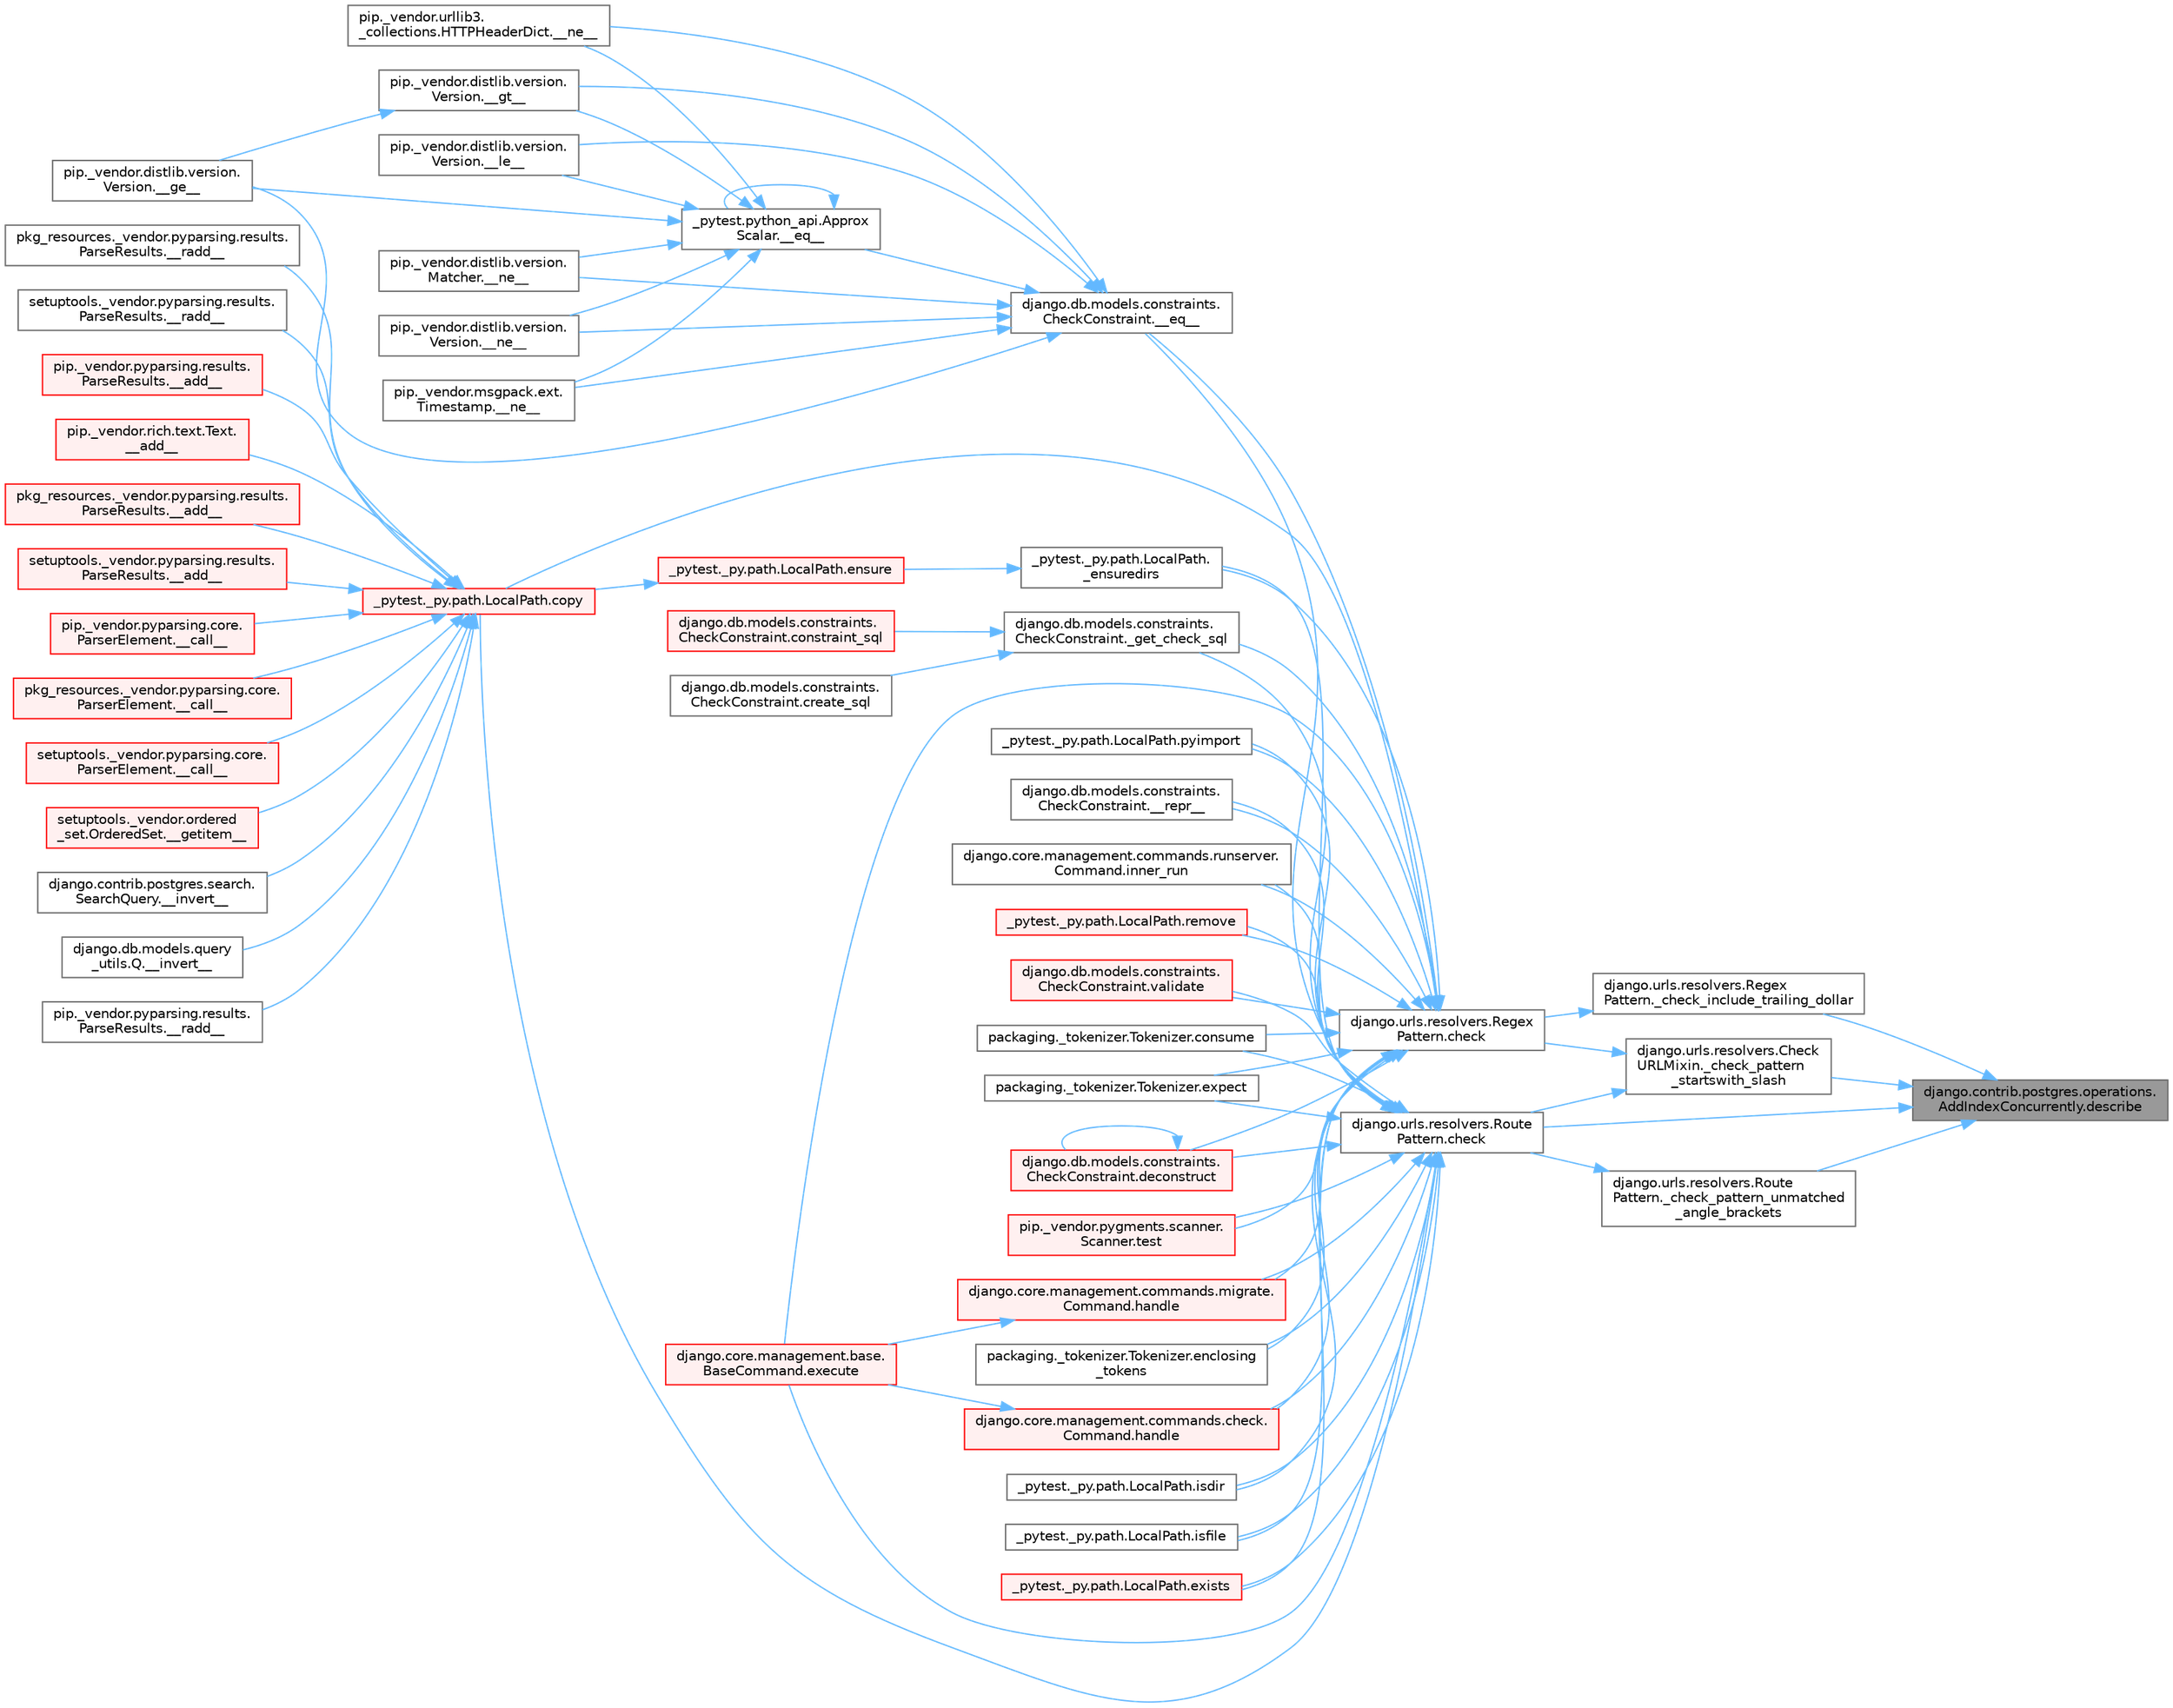 digraph "django.contrib.postgres.operations.AddIndexConcurrently.describe"
{
 // LATEX_PDF_SIZE
  bgcolor="transparent";
  edge [fontname=Helvetica,fontsize=10,labelfontname=Helvetica,labelfontsize=10];
  node [fontname=Helvetica,fontsize=10,shape=box,height=0.2,width=0.4];
  rankdir="RL";
  Node1 [id="Node000001",label="django.contrib.postgres.operations.\lAddIndexConcurrently.describe",height=0.2,width=0.4,color="gray40", fillcolor="grey60", style="filled", fontcolor="black",tooltip=" "];
  Node1 -> Node2 [id="edge1_Node000001_Node000002",dir="back",color="steelblue1",style="solid",tooltip=" "];
  Node2 [id="Node000002",label="django.urls.resolvers.Regex\lPattern._check_include_trailing_dollar",height=0.2,width=0.4,color="grey40", fillcolor="white", style="filled",URL="$classdjango_1_1urls_1_1resolvers_1_1_regex_pattern.html#afc8e391fb4ddd3b6f3277763af662ba6",tooltip=" "];
  Node2 -> Node3 [id="edge2_Node000002_Node000003",dir="back",color="steelblue1",style="solid",tooltip=" "];
  Node3 [id="Node000003",label="django.urls.resolvers.Regex\lPattern.check",height=0.2,width=0.4,color="grey40", fillcolor="white", style="filled",URL="$classdjango_1_1urls_1_1resolvers_1_1_regex_pattern.html#a4fb074a83e87154e285b43ad16965c9d",tooltip=" "];
  Node3 -> Node4 [id="edge3_Node000003_Node000004",dir="back",color="steelblue1",style="solid",tooltip=" "];
  Node4 [id="Node000004",label="django.db.models.constraints.\lCheckConstraint.__eq__",height=0.2,width=0.4,color="grey40", fillcolor="white", style="filled",URL="$classdjango_1_1db_1_1models_1_1constraints_1_1_check_constraint.html#a55875a553e53009967129f8b8a269475",tooltip=" "];
  Node4 -> Node5 [id="edge4_Node000004_Node000005",dir="back",color="steelblue1",style="solid",tooltip=" "];
  Node5 [id="Node000005",label="_pytest.python_api.Approx\lScalar.__eq__",height=0.2,width=0.4,color="grey40", fillcolor="white", style="filled",URL="$class__pytest_1_1python__api_1_1_approx_scalar.html#af4601ee4ca7409927f88c83ebfc3d923",tooltip=" "];
  Node5 -> Node5 [id="edge5_Node000005_Node000005",dir="back",color="steelblue1",style="solid",tooltip=" "];
  Node5 -> Node6 [id="edge6_Node000005_Node000006",dir="back",color="steelblue1",style="solid",tooltip=" "];
  Node6 [id="Node000006",label="pip._vendor.distlib.version.\lVersion.__ge__",height=0.2,width=0.4,color="grey40", fillcolor="white", style="filled",URL="$classpip_1_1__vendor_1_1distlib_1_1version_1_1_version.html#aa6b7b889cebc687ddb5ed9040d01b1ec",tooltip=" "];
  Node5 -> Node7 [id="edge7_Node000005_Node000007",dir="back",color="steelblue1",style="solid",tooltip=" "];
  Node7 [id="Node000007",label="pip._vendor.distlib.version.\lVersion.__gt__",height=0.2,width=0.4,color="grey40", fillcolor="white", style="filled",URL="$classpip_1_1__vendor_1_1distlib_1_1version_1_1_version.html#a51cf0c8da1bb6829173ff6861b10cb5f",tooltip=" "];
  Node7 -> Node6 [id="edge8_Node000007_Node000006",dir="back",color="steelblue1",style="solid",tooltip=" "];
  Node5 -> Node8 [id="edge9_Node000005_Node000008",dir="back",color="steelblue1",style="solid",tooltip=" "];
  Node8 [id="Node000008",label="pip._vendor.distlib.version.\lVersion.__le__",height=0.2,width=0.4,color="grey40", fillcolor="white", style="filled",URL="$classpip_1_1__vendor_1_1distlib_1_1version_1_1_version.html#ae5e2c5d9b76377e286fcf92a382cbb8b",tooltip=" "];
  Node5 -> Node9 [id="edge10_Node000005_Node000009",dir="back",color="steelblue1",style="solid",tooltip=" "];
  Node9 [id="Node000009",label="pip._vendor.distlib.version.\lMatcher.__ne__",height=0.2,width=0.4,color="grey40", fillcolor="white", style="filled",URL="$classpip_1_1__vendor_1_1distlib_1_1version_1_1_matcher.html#a24f8f8a4686bff3018fee5d22f4e02f1",tooltip=" "];
  Node5 -> Node10 [id="edge11_Node000005_Node000010",dir="back",color="steelblue1",style="solid",tooltip=" "];
  Node10 [id="Node000010",label="pip._vendor.distlib.version.\lVersion.__ne__",height=0.2,width=0.4,color="grey40", fillcolor="white", style="filled",URL="$classpip_1_1__vendor_1_1distlib_1_1version_1_1_version.html#aea3cdf6db007318ab1a2e8d144e2a4a1",tooltip=" "];
  Node5 -> Node11 [id="edge12_Node000005_Node000011",dir="back",color="steelblue1",style="solid",tooltip=" "];
  Node11 [id="Node000011",label="pip._vendor.msgpack.ext.\lTimestamp.__ne__",height=0.2,width=0.4,color="grey40", fillcolor="white", style="filled",URL="$classpip_1_1__vendor_1_1msgpack_1_1ext_1_1_timestamp.html#ac38b8cada8075f7a1133b06bc99b2317",tooltip=" "];
  Node5 -> Node12 [id="edge13_Node000005_Node000012",dir="back",color="steelblue1",style="solid",tooltip=" "];
  Node12 [id="Node000012",label="pip._vendor.urllib3.\l_collections.HTTPHeaderDict.__ne__",height=0.2,width=0.4,color="grey40", fillcolor="white", style="filled",URL="$classpip_1_1__vendor_1_1urllib3_1_1__collections_1_1_h_t_t_p_header_dict.html#aa7766a9499d33160a1258e140e35a806",tooltip=" "];
  Node4 -> Node6 [id="edge14_Node000004_Node000006",dir="back",color="steelblue1",style="solid",tooltip=" "];
  Node4 -> Node7 [id="edge15_Node000004_Node000007",dir="back",color="steelblue1",style="solid",tooltip=" "];
  Node4 -> Node8 [id="edge16_Node000004_Node000008",dir="back",color="steelblue1",style="solid",tooltip=" "];
  Node4 -> Node9 [id="edge17_Node000004_Node000009",dir="back",color="steelblue1",style="solid",tooltip=" "];
  Node4 -> Node10 [id="edge18_Node000004_Node000010",dir="back",color="steelblue1",style="solid",tooltip=" "];
  Node4 -> Node11 [id="edge19_Node000004_Node000011",dir="back",color="steelblue1",style="solid",tooltip=" "];
  Node4 -> Node12 [id="edge20_Node000004_Node000012",dir="back",color="steelblue1",style="solid",tooltip=" "];
  Node3 -> Node13 [id="edge21_Node000003_Node000013",dir="back",color="steelblue1",style="solid",tooltip=" "];
  Node13 [id="Node000013",label="django.db.models.constraints.\lCheckConstraint.__repr__",height=0.2,width=0.4,color="grey40", fillcolor="white", style="filled",URL="$classdjango_1_1db_1_1models_1_1constraints_1_1_check_constraint.html#a5ee1e990e7235f77706fa7da45651b5f",tooltip=" "];
  Node3 -> Node14 [id="edge22_Node000003_Node000014",dir="back",color="steelblue1",style="solid",tooltip=" "];
  Node14 [id="Node000014",label="_pytest._py.path.LocalPath.\l_ensuredirs",height=0.2,width=0.4,color="grey40", fillcolor="white", style="filled",URL="$class__pytest_1_1__py_1_1path_1_1_local_path.html#a0fa56f7616aa9008fbda709b5bd46302",tooltip=" "];
  Node14 -> Node15 [id="edge23_Node000014_Node000015",dir="back",color="steelblue1",style="solid",tooltip=" "];
  Node15 [id="Node000015",label="_pytest._py.path.LocalPath.ensure",height=0.2,width=0.4,color="red", fillcolor="#FFF0F0", style="filled",URL="$class__pytest_1_1__py_1_1path_1_1_local_path.html#a7495d45777169316de67c7e19218622d",tooltip=" "];
  Node15 -> Node16 [id="edge24_Node000015_Node000016",dir="back",color="steelblue1",style="solid",tooltip=" "];
  Node16 [id="Node000016",label="_pytest._py.path.LocalPath.copy",height=0.2,width=0.4,color="red", fillcolor="#FFF0F0", style="filled",URL="$class__pytest_1_1__py_1_1path_1_1_local_path.html#a9eeecae0b90a7147e6bf23d6ea8fc6c0",tooltip=" "];
  Node16 -> Node17 [id="edge25_Node000016_Node000017",dir="back",color="steelblue1",style="solid",tooltip=" "];
  Node17 [id="Node000017",label="pip._vendor.pyparsing.results.\lParseResults.__add__",height=0.2,width=0.4,color="red", fillcolor="#FFF0F0", style="filled",URL="$classpip_1_1__vendor_1_1pyparsing_1_1results_1_1_parse_results.html#a3d042ec44a5277aec415d0527b3aa0f2",tooltip=" "];
  Node16 -> Node19 [id="edge26_Node000016_Node000019",dir="back",color="steelblue1",style="solid",tooltip=" "];
  Node19 [id="Node000019",label="pip._vendor.rich.text.Text.\l__add__",height=0.2,width=0.4,color="red", fillcolor="#FFF0F0", style="filled",URL="$classpip_1_1__vendor_1_1rich_1_1text_1_1_text.html#a53ddbcca645bcd523cc7875ede6a2691",tooltip=" "];
  Node16 -> Node20 [id="edge27_Node000016_Node000020",dir="back",color="steelblue1",style="solid",tooltip=" "];
  Node20 [id="Node000020",label="pkg_resources._vendor.pyparsing.results.\lParseResults.__add__",height=0.2,width=0.4,color="red", fillcolor="#FFF0F0", style="filled",URL="$classpkg__resources_1_1__vendor_1_1pyparsing_1_1results_1_1_parse_results.html#aac08c0df1060499bad944971ca3442b9",tooltip=" "];
  Node16 -> Node21 [id="edge28_Node000016_Node000021",dir="back",color="steelblue1",style="solid",tooltip=" "];
  Node21 [id="Node000021",label="setuptools._vendor.pyparsing.results.\lParseResults.__add__",height=0.2,width=0.4,color="red", fillcolor="#FFF0F0", style="filled",URL="$classsetuptools_1_1__vendor_1_1pyparsing_1_1results_1_1_parse_results.html#afddc4e6ba70870fb80a50fb1f12f43e3",tooltip=" "];
  Node16 -> Node22 [id="edge29_Node000016_Node000022",dir="back",color="steelblue1",style="solid",tooltip=" "];
  Node22 [id="Node000022",label="pip._vendor.pyparsing.core.\lParserElement.__call__",height=0.2,width=0.4,color="red", fillcolor="#FFF0F0", style="filled",URL="$classpip_1_1__vendor_1_1pyparsing_1_1core_1_1_parser_element.html#a2f5f22bc974026e007e59ad948002d7d",tooltip=" "];
  Node16 -> Node25 [id="edge30_Node000016_Node000025",dir="back",color="steelblue1",style="solid",tooltip=" "];
  Node25 [id="Node000025",label="pkg_resources._vendor.pyparsing.core.\lParserElement.__call__",height=0.2,width=0.4,color="red", fillcolor="#FFF0F0", style="filled",URL="$classpkg__resources_1_1__vendor_1_1pyparsing_1_1core_1_1_parser_element.html#afcbb17119d97bfa6d626db404fc46c5d",tooltip=" "];
  Node16 -> Node26 [id="edge31_Node000016_Node000026",dir="back",color="steelblue1",style="solid",tooltip=" "];
  Node26 [id="Node000026",label="setuptools._vendor.pyparsing.core.\lParserElement.__call__",height=0.2,width=0.4,color="red", fillcolor="#FFF0F0", style="filled",URL="$classsetuptools_1_1__vendor_1_1pyparsing_1_1core_1_1_parser_element.html#a28d20326a3f54e2777adc97073328291",tooltip=" "];
  Node16 -> Node27 [id="edge32_Node000016_Node000027",dir="back",color="steelblue1",style="solid",tooltip=" "];
  Node27 [id="Node000027",label="setuptools._vendor.ordered\l_set.OrderedSet.__getitem__",height=0.2,width=0.4,color="red", fillcolor="#FFF0F0", style="filled",URL="$classsetuptools_1_1__vendor_1_1ordered__set_1_1_ordered_set.html#aaa8657c0e85788ac2555cc46176b060c",tooltip=" "];
  Node16 -> Node145 [id="edge33_Node000016_Node000145",dir="back",color="steelblue1",style="solid",tooltip=" "];
  Node145 [id="Node000145",label="django.contrib.postgres.search.\lSearchQuery.__invert__",height=0.2,width=0.4,color="grey40", fillcolor="white", style="filled",URL="$classdjango_1_1contrib_1_1postgres_1_1search_1_1_search_query.html#ac6a7b74e22559ee2d0e348855bb3d42f",tooltip=" "];
  Node16 -> Node146 [id="edge34_Node000016_Node000146",dir="back",color="steelblue1",style="solid",tooltip=" "];
  Node146 [id="Node000146",label="django.db.models.query\l_utils.Q.__invert__",height=0.2,width=0.4,color="grey40", fillcolor="white", style="filled",URL="$classdjango_1_1db_1_1models_1_1query__utils_1_1_q.html#aaeda3970880cceb191cb640593f80bdf",tooltip=" "];
  Node16 -> Node147 [id="edge35_Node000016_Node000147",dir="back",color="steelblue1",style="solid",tooltip=" "];
  Node147 [id="Node000147",label="pip._vendor.pyparsing.results.\lParseResults.__radd__",height=0.2,width=0.4,color="grey40", fillcolor="white", style="filled",URL="$classpip_1_1__vendor_1_1pyparsing_1_1results_1_1_parse_results.html#afe7d2f27df6497e29cb2cfcd08d8dd40",tooltip=" "];
  Node16 -> Node148 [id="edge36_Node000016_Node000148",dir="back",color="steelblue1",style="solid",tooltip=" "];
  Node148 [id="Node000148",label="pkg_resources._vendor.pyparsing.results.\lParseResults.__radd__",height=0.2,width=0.4,color="grey40", fillcolor="white", style="filled",URL="$classpkg__resources_1_1__vendor_1_1pyparsing_1_1results_1_1_parse_results.html#a7a988886fbf5c1a9187986384e4df86a",tooltip=" "];
  Node16 -> Node149 [id="edge37_Node000016_Node000149",dir="back",color="steelblue1",style="solid",tooltip=" "];
  Node149 [id="Node000149",label="setuptools._vendor.pyparsing.results.\lParseResults.__radd__",height=0.2,width=0.4,color="grey40", fillcolor="white", style="filled",URL="$classsetuptools_1_1__vendor_1_1pyparsing_1_1results_1_1_parse_results.html#ae4ccddd5f7c4b56e755d4742bc029335",tooltip=" "];
  Node3 -> Node741 [id="edge38_Node000003_Node000741",dir="back",color="steelblue1",style="solid",tooltip=" "];
  Node741 [id="Node000741",label="django.db.models.constraints.\lCheckConstraint._get_check_sql",height=0.2,width=0.4,color="grey40", fillcolor="white", style="filled",URL="$classdjango_1_1db_1_1models_1_1constraints_1_1_check_constraint.html#ab552e7a1f32342445fc3de884f6602fa",tooltip=" "];
  Node741 -> Node742 [id="edge39_Node000741_Node000742",dir="back",color="steelblue1",style="solid",tooltip=" "];
  Node742 [id="Node000742",label="django.db.models.constraints.\lCheckConstraint.constraint_sql",height=0.2,width=0.4,color="red", fillcolor="#FFF0F0", style="filled",URL="$classdjango_1_1db_1_1models_1_1constraints_1_1_check_constraint.html#aa56a99c0f85522e94261cb09b557bea8",tooltip=" "];
  Node741 -> Node743 [id="edge40_Node000741_Node000743",dir="back",color="steelblue1",style="solid",tooltip=" "];
  Node743 [id="Node000743",label="django.db.models.constraints.\lCheckConstraint.create_sql",height=0.2,width=0.4,color="grey40", fillcolor="white", style="filled",URL="$classdjango_1_1db_1_1models_1_1constraints_1_1_check_constraint.html#a515cb4be80a7dcc0961fe5be44016458",tooltip=" "];
  Node3 -> Node729 [id="edge41_Node000003_Node000729",dir="back",color="steelblue1",style="solid",tooltip=" "];
  Node729 [id="Node000729",label="packaging._tokenizer.Tokenizer.consume",height=0.2,width=0.4,color="grey40", fillcolor="white", style="filled",URL="$classpackaging_1_1__tokenizer_1_1_tokenizer.html#aff74eaccaae690982aaaba5cb9a4d051",tooltip=" "];
  Node3 -> Node16 [id="edge42_Node000003_Node000016",dir="back",color="steelblue1",style="solid",tooltip=" "];
  Node3 -> Node744 [id="edge43_Node000003_Node000744",dir="back",color="steelblue1",style="solid",tooltip=" "];
  Node744 [id="Node000744",label="django.db.models.constraints.\lCheckConstraint.deconstruct",height=0.2,width=0.4,color="red", fillcolor="#FFF0F0", style="filled",URL="$classdjango_1_1db_1_1models_1_1constraints_1_1_check_constraint.html#ac92574d84d50d54d9cffa5abb756b970",tooltip=" "];
  Node744 -> Node744 [id="edge44_Node000744_Node000744",dir="back",color="steelblue1",style="solid",tooltip=" "];
  Node3 -> Node745 [id="edge45_Node000003_Node000745",dir="back",color="steelblue1",style="solid",tooltip=" "];
  Node745 [id="Node000745",label="packaging._tokenizer.Tokenizer.enclosing\l_tokens",height=0.2,width=0.4,color="grey40", fillcolor="white", style="filled",URL="$classpackaging_1_1__tokenizer_1_1_tokenizer.html#a27f8cfa7a5ed91e0cba1923b9b18da3d",tooltip=" "];
  Node3 -> Node746 [id="edge46_Node000003_Node000746",dir="back",color="steelblue1",style="solid",tooltip=" "];
  Node746 [id="Node000746",label="django.core.management.base.\lBaseCommand.execute",height=0.2,width=0.4,color="red", fillcolor="#FFF0F0", style="filled",URL="$classdjango_1_1core_1_1management_1_1base_1_1_base_command.html#a5621c1fb51be6a2deff6777d90c25ee0",tooltip=" "];
  Node3 -> Node747 [id="edge47_Node000003_Node000747",dir="back",color="steelblue1",style="solid",tooltip=" "];
  Node747 [id="Node000747",label="_pytest._py.path.LocalPath.exists",height=0.2,width=0.4,color="red", fillcolor="#FFF0F0", style="filled",URL="$class__pytest_1_1__py_1_1path_1_1_local_path.html#a3fbaec6b6f93562fa73a23530e92d148",tooltip=" "];
  Node3 -> Node748 [id="edge48_Node000003_Node000748",dir="back",color="steelblue1",style="solid",tooltip=" "];
  Node748 [id="Node000748",label="packaging._tokenizer.Tokenizer.expect",height=0.2,width=0.4,color="grey40", fillcolor="white", style="filled",URL="$classpackaging_1_1__tokenizer_1_1_tokenizer.html#a151b21b99f387eddd422cd0dcf2064dd",tooltip=" "];
  Node3 -> Node749 [id="edge49_Node000003_Node000749",dir="back",color="steelblue1",style="solid",tooltip=" "];
  Node749 [id="Node000749",label="django.core.management.commands.check.\lCommand.handle",height=0.2,width=0.4,color="red", fillcolor="#FFF0F0", style="filled",URL="$classdjango_1_1core_1_1management_1_1commands_1_1check_1_1_command.html#a4170f8ebcb94254dfffabf874e7c8a37",tooltip=" "];
  Node749 -> Node746 [id="edge50_Node000749_Node000746",dir="back",color="steelblue1",style="solid",tooltip=" "];
  Node3 -> Node879 [id="edge51_Node000003_Node000879",dir="back",color="steelblue1",style="solid",tooltip=" "];
  Node879 [id="Node000879",label="django.core.management.commands.migrate.\lCommand.handle",height=0.2,width=0.4,color="red", fillcolor="#FFF0F0", style="filled",URL="$classdjango_1_1core_1_1management_1_1commands_1_1migrate_1_1_command.html#a659ec347367471d5c828fc3520ebc0fa",tooltip=" "];
  Node879 -> Node746 [id="edge52_Node000879_Node000746",dir="back",color="steelblue1",style="solid",tooltip=" "];
  Node3 -> Node984 [id="edge53_Node000003_Node000984",dir="back",color="steelblue1",style="solid",tooltip=" "];
  Node984 [id="Node000984",label="django.core.management.commands.runserver.\lCommand.inner_run",height=0.2,width=0.4,color="grey40", fillcolor="white", style="filled",URL="$classdjango_1_1core_1_1management_1_1commands_1_1runserver_1_1_command.html#acfb4f8a23c7de4b2d14ba1acbe99e76c",tooltip=" "];
  Node3 -> Node1009 [id="edge54_Node000003_Node001009",dir="back",color="steelblue1",style="solid",tooltip=" "];
  Node1009 [id="Node001009",label="_pytest._py.path.LocalPath.isdir",height=0.2,width=0.4,color="grey40", fillcolor="white", style="filled",URL="$class__pytest_1_1__py_1_1path_1_1_local_path.html#a72eece012fd05a880c867add66eee8ed",tooltip=" "];
  Node3 -> Node1010 [id="edge55_Node000003_Node001010",dir="back",color="steelblue1",style="solid",tooltip=" "];
  Node1010 [id="Node001010",label="_pytest._py.path.LocalPath.isfile",height=0.2,width=0.4,color="grey40", fillcolor="white", style="filled",URL="$class__pytest_1_1__py_1_1path_1_1_local_path.html#a497c5830417224b5ca601bc706ed40fc",tooltip=" "];
  Node3 -> Node1011 [id="edge56_Node000003_Node001011",dir="back",color="steelblue1",style="solid",tooltip=" "];
  Node1011 [id="Node001011",label="_pytest._py.path.LocalPath.pyimport",height=0.2,width=0.4,color="grey40", fillcolor="white", style="filled",URL="$class__pytest_1_1__py_1_1path_1_1_local_path.html#aaf2fbd0a1a8554d138b60c28ca682b75",tooltip=" "];
  Node3 -> Node1012 [id="edge57_Node000003_Node001012",dir="back",color="steelblue1",style="solid",tooltip=" "];
  Node1012 [id="Node001012",label="_pytest._py.path.LocalPath.remove",height=0.2,width=0.4,color="red", fillcolor="#FFF0F0", style="filled",URL="$class__pytest_1_1__py_1_1path_1_1_local_path.html#ab03c51c4d1c02d97ecc0249f7d270d2c",tooltip=" "];
  Node3 -> Node1020 [id="edge58_Node000003_Node001020",dir="back",color="steelblue1",style="solid",tooltip=" "];
  Node1020 [id="Node001020",label="pip._vendor.pygments.scanner.\lScanner.test",height=0.2,width=0.4,color="red", fillcolor="#FFF0F0", style="filled",URL="$classpip_1_1__vendor_1_1pygments_1_1scanner_1_1_scanner.html#a6b521090362821e85c40252b24f39a1c",tooltip=" "];
  Node3 -> Node1022 [id="edge59_Node000003_Node001022",dir="back",color="steelblue1",style="solid",tooltip=" "];
  Node1022 [id="Node001022",label="django.db.models.constraints.\lCheckConstraint.validate",height=0.2,width=0.4,color="red", fillcolor="#FFF0F0", style="filled",URL="$classdjango_1_1db_1_1models_1_1constraints_1_1_check_constraint.html#a0c49f2501ccbac5b7ff5d6bd42ee916a",tooltip=" "];
  Node1 -> Node877 [id="edge60_Node000001_Node000877",dir="back",color="steelblue1",style="solid",tooltip=" "];
  Node877 [id="Node000877",label="django.urls.resolvers.Check\lURLMixin._check_pattern\l_startswith_slash",height=0.2,width=0.4,color="grey40", fillcolor="white", style="filled",URL="$classdjango_1_1urls_1_1resolvers_1_1_check_u_r_l_mixin.html#a978f04f1ff4f29aa18eeef579abb7d11",tooltip=" "];
  Node877 -> Node3 [id="edge61_Node000877_Node000003",dir="back",color="steelblue1",style="solid",tooltip=" "];
  Node877 -> Node878 [id="edge62_Node000877_Node000878",dir="back",color="steelblue1",style="solid",tooltip=" "];
  Node878 [id="Node000878",label="django.urls.resolvers.Route\lPattern.check",height=0.2,width=0.4,color="grey40", fillcolor="white", style="filled",URL="$classdjango_1_1urls_1_1resolvers_1_1_route_pattern.html#a4445d301d14d0624b8cba76ba19cdc4b",tooltip=" "];
  Node878 -> Node4 [id="edge63_Node000878_Node000004",dir="back",color="steelblue1",style="solid",tooltip=" "];
  Node878 -> Node13 [id="edge64_Node000878_Node000013",dir="back",color="steelblue1",style="solid",tooltip=" "];
  Node878 -> Node14 [id="edge65_Node000878_Node000014",dir="back",color="steelblue1",style="solid",tooltip=" "];
  Node878 -> Node741 [id="edge66_Node000878_Node000741",dir="back",color="steelblue1",style="solid",tooltip=" "];
  Node878 -> Node729 [id="edge67_Node000878_Node000729",dir="back",color="steelblue1",style="solid",tooltip=" "];
  Node878 -> Node16 [id="edge68_Node000878_Node000016",dir="back",color="steelblue1",style="solid",tooltip=" "];
  Node878 -> Node744 [id="edge69_Node000878_Node000744",dir="back",color="steelblue1",style="solid",tooltip=" "];
  Node878 -> Node745 [id="edge70_Node000878_Node000745",dir="back",color="steelblue1",style="solid",tooltip=" "];
  Node878 -> Node746 [id="edge71_Node000878_Node000746",dir="back",color="steelblue1",style="solid",tooltip=" "];
  Node878 -> Node747 [id="edge72_Node000878_Node000747",dir="back",color="steelblue1",style="solid",tooltip=" "];
  Node878 -> Node748 [id="edge73_Node000878_Node000748",dir="back",color="steelblue1",style="solid",tooltip=" "];
  Node878 -> Node749 [id="edge74_Node000878_Node000749",dir="back",color="steelblue1",style="solid",tooltip=" "];
  Node878 -> Node879 [id="edge75_Node000878_Node000879",dir="back",color="steelblue1",style="solid",tooltip=" "];
  Node878 -> Node984 [id="edge76_Node000878_Node000984",dir="back",color="steelblue1",style="solid",tooltip=" "];
  Node878 -> Node1009 [id="edge77_Node000878_Node001009",dir="back",color="steelblue1",style="solid",tooltip=" "];
  Node878 -> Node1010 [id="edge78_Node000878_Node001010",dir="back",color="steelblue1",style="solid",tooltip=" "];
  Node878 -> Node1011 [id="edge79_Node000878_Node001011",dir="back",color="steelblue1",style="solid",tooltip=" "];
  Node878 -> Node1012 [id="edge80_Node000878_Node001012",dir="back",color="steelblue1",style="solid",tooltip=" "];
  Node878 -> Node1020 [id="edge81_Node000878_Node001020",dir="back",color="steelblue1",style="solid",tooltip=" "];
  Node878 -> Node1022 [id="edge82_Node000878_Node001022",dir="back",color="steelblue1",style="solid",tooltip=" "];
  Node1 -> Node1429 [id="edge83_Node000001_Node001429",dir="back",color="steelblue1",style="solid",tooltip=" "];
  Node1429 [id="Node001429",label="django.urls.resolvers.Route\lPattern._check_pattern_unmatched\l_angle_brackets",height=0.2,width=0.4,color="grey40", fillcolor="white", style="filled",URL="$classdjango_1_1urls_1_1resolvers_1_1_route_pattern.html#ab37f2d84f9a7e0a64373d04ea81adab5",tooltip=" "];
  Node1429 -> Node878 [id="edge84_Node001429_Node000878",dir="back",color="steelblue1",style="solid",tooltip=" "];
  Node1 -> Node878 [id="edge85_Node000001_Node000878",dir="back",color="steelblue1",style="solid",tooltip=" "];
}
